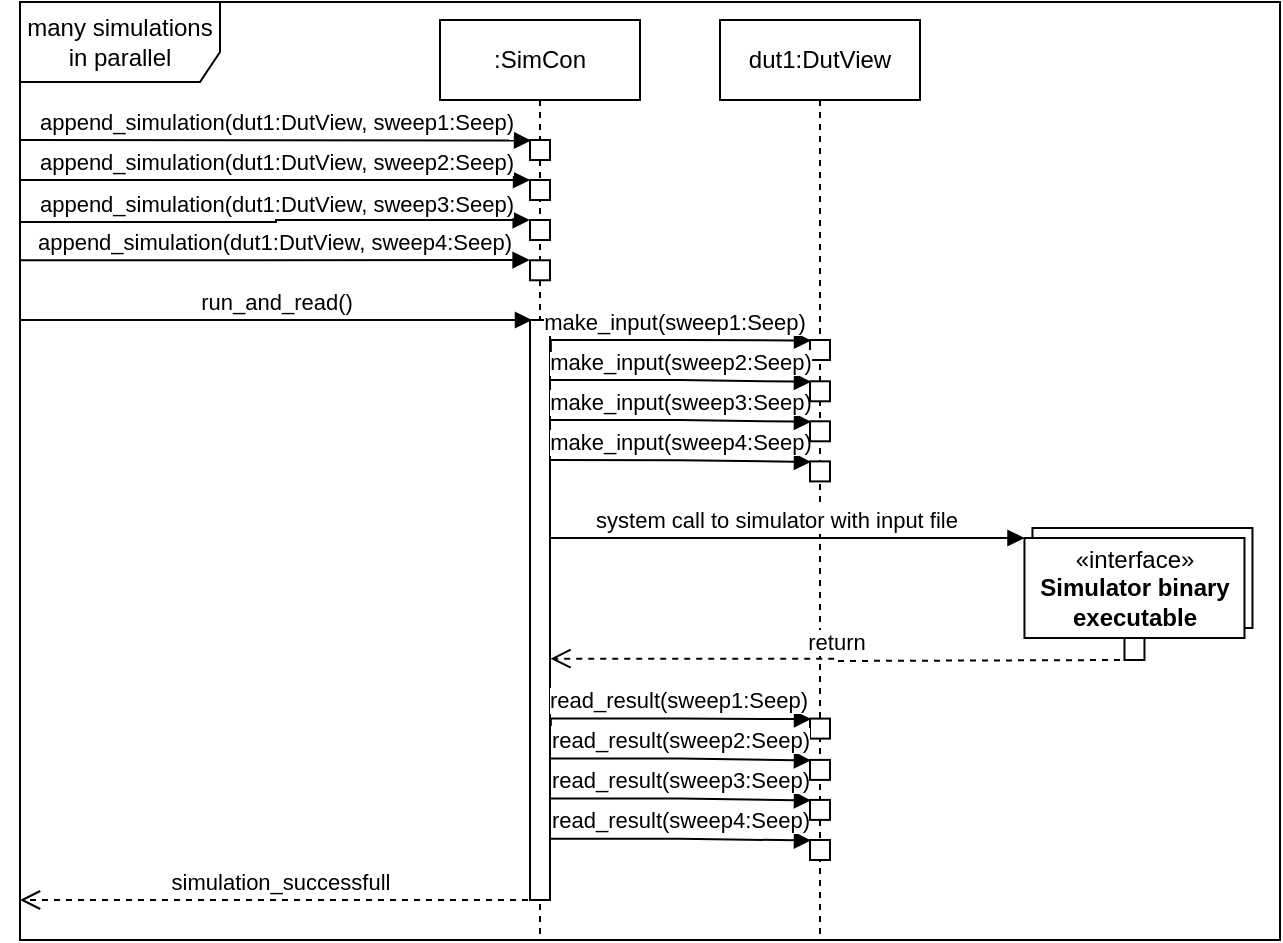 <mxfile version="15.4.0" type="device"><diagram id="iSnUN6U6EYbu0-SaAqe6" name="Page-1"><mxGraphModel dx="760" dy="690" grid="1" gridSize="10" guides="1" tooltips="1" connect="1" arrows="1" fold="1" page="1" pageScale="1" pageWidth="850" pageHeight="1100" math="0" shadow="0"><root><mxCell id="0"/><mxCell id="1" parent="0"/><mxCell id="9-Bo1mmOojWO1LiQ-vEj-42" value="many simulations in parallel" style="shape=umlFrame;whiteSpace=wrap;html=1;width=100;height=40;" parent="1" vertex="1"><mxGeometry x="10" y="11" width="630" height="469" as="geometry"/></mxCell><mxCell id="9-Bo1mmOojWO1LiQ-vEj-3" value="run_and_read()" style="html=1;verticalAlign=bottom;endArrow=block;rounded=0;edgeStyle=orthogonalEdgeStyle;" parent="1" edge="1"><mxGeometry width="80" relative="1" as="geometry"><mxPoint x="10" y="170" as="sourcePoint"/><mxPoint x="266" y="170" as="targetPoint"/><Array as="points"><mxPoint x="266" y="170"/></Array></mxGeometry></mxCell><mxCell id="9-Bo1mmOojWO1LiQ-vEj-4" value="append_simulation(dut1:DutView, sweep1:Seep)" style="html=1;verticalAlign=bottom;endArrow=block;rounded=0;edgeStyle=orthogonalEdgeStyle;entryX=0.05;entryY=0.025;entryDx=0;entryDy=0;entryPerimeter=0;" parent="1" target="9-Bo1mmOojWO1LiQ-vEj-10" edge="1"><mxGeometry width="80" relative="1" as="geometry"><mxPoint x="10" y="80" as="sourcePoint"/><mxPoint x="250" y="110" as="targetPoint"/><Array as="points"><mxPoint x="10" y="80"/></Array></mxGeometry></mxCell><mxCell id="9-Bo1mmOojWO1LiQ-vEj-6" value="append_simulation(dut1:DutView, sweep2:Seep)" style="html=1;verticalAlign=bottom;endArrow=block;rounded=0;edgeStyle=orthogonalEdgeStyle;entryX=0.003;entryY=0;entryDx=0;entryDy=0;entryPerimeter=0;" parent="1" target="9-Bo1mmOojWO1LiQ-vEj-11" edge="1"><mxGeometry width="80" relative="1" as="geometry"><mxPoint x="10" y="100" as="sourcePoint"/><mxPoint x="170" y="100" as="targetPoint"/><Array as="points"><mxPoint x="190" y="100"/><mxPoint x="190" y="100"/></Array><mxPoint as="offset"/></mxGeometry></mxCell><mxCell id="9-Bo1mmOojWO1LiQ-vEj-7" value="append_simulation(dut1:DutView, sweep3:Seep)" style="html=1;verticalAlign=bottom;endArrow=block;rounded=0;edgeStyle=orthogonalEdgeStyle;entryX=-0.015;entryY=0.002;entryDx=0;entryDy=0;entryPerimeter=0;" parent="1" target="9-Bo1mmOojWO1LiQ-vEj-12" edge="1"><mxGeometry width="80" relative="1" as="geometry"><mxPoint x="10" y="121" as="sourcePoint"/><mxPoint x="250" y="120" as="targetPoint"/><Array as="points"><mxPoint x="138" y="121"/><mxPoint x="265" y="120"/></Array><mxPoint as="offset"/></mxGeometry></mxCell><mxCell id="9-Bo1mmOojWO1LiQ-vEj-8" value="append_simulation(dut1:DutView, sweep4:Seep)" style="html=1;verticalAlign=bottom;endArrow=block;rounded=0;edgeStyle=orthogonalEdgeStyle;entryX=-0.02;entryY=-0.017;entryDx=0;entryDy=0;entryPerimeter=0;" parent="1" target="9-Bo1mmOojWO1LiQ-vEj-13" edge="1"><mxGeometry width="80" relative="1" as="geometry"><mxPoint x="10" y="140.14" as="sourcePoint"/><mxPoint x="250" y="140.14" as="targetPoint"/><Array as="points"><mxPoint x="265" y="140"/></Array><mxPoint as="offset"/></mxGeometry></mxCell><mxCell id="9-Bo1mmOojWO1LiQ-vEj-9" value=":SimCon" style="shape=umlLifeline;perimeter=lifelinePerimeter;whiteSpace=wrap;html=1;container=1;collapsible=0;recursiveResize=0;outlineConnect=0;" parent="1" vertex="1"><mxGeometry x="220" y="20" width="100" height="460" as="geometry"/></mxCell><mxCell id="9-Bo1mmOojWO1LiQ-vEj-10" value="" style="html=1;points=[];perimeter=orthogonalPerimeter;" parent="9-Bo1mmOojWO1LiQ-vEj-9" vertex="1"><mxGeometry x="45" y="60" width="10" height="10" as="geometry"/></mxCell><mxCell id="9-Bo1mmOojWO1LiQ-vEj-11" value="" style="html=1;points=[];perimeter=orthogonalPerimeter;" parent="9-Bo1mmOojWO1LiQ-vEj-9" vertex="1"><mxGeometry x="45" y="80" width="10" height="10" as="geometry"/></mxCell><mxCell id="9-Bo1mmOojWO1LiQ-vEj-12" value="" style="html=1;points=[];perimeter=orthogonalPerimeter;" parent="9-Bo1mmOojWO1LiQ-vEj-9" vertex="1"><mxGeometry x="45" y="100" width="10" height="10" as="geometry"/></mxCell><mxCell id="9-Bo1mmOojWO1LiQ-vEj-13" value="" style="html=1;points=[];perimeter=orthogonalPerimeter;" parent="9-Bo1mmOojWO1LiQ-vEj-9" vertex="1"><mxGeometry x="45" y="120.14" width="10" height="10" as="geometry"/></mxCell><mxCell id="9-Bo1mmOojWO1LiQ-vEj-17" value="" style="html=1;points=[];perimeter=orthogonalPerimeter;" parent="9-Bo1mmOojWO1LiQ-vEj-9" vertex="1"><mxGeometry x="45" y="150" width="10" height="290" as="geometry"/></mxCell><mxCell id="9-Bo1mmOojWO1LiQ-vEj-18" value="dut1:DutView" style="shape=umlLifeline;perimeter=lifelinePerimeter;whiteSpace=wrap;html=1;container=1;collapsible=0;recursiveResize=0;outlineConnect=0;" parent="1" vertex="1"><mxGeometry x="360" y="20" width="100" height="460" as="geometry"/></mxCell><mxCell id="9-Bo1mmOojWO1LiQ-vEj-20" value="" style="html=1;points=[];perimeter=orthogonalPerimeter;" parent="9-Bo1mmOojWO1LiQ-vEj-18" vertex="1"><mxGeometry x="45" y="160" width="10" height="10" as="geometry"/></mxCell><mxCell id="9-Bo1mmOojWO1LiQ-vEj-25" value="" style="html=1;points=[];perimeter=orthogonalPerimeter;" parent="9-Bo1mmOojWO1LiQ-vEj-18" vertex="1"><mxGeometry x="45" y="220.7" width="10" height="10" as="geometry"/></mxCell><mxCell id="9-Bo1mmOojWO1LiQ-vEj-26" value="make_input(sweep4:Seep)" style="html=1;verticalAlign=bottom;endArrow=block;rounded=0;edgeStyle=orthogonalEdgeStyle;entryX=0.05;entryY=0.025;entryDx=0;entryDy=0;entryPerimeter=0;exitX=1.044;exitY=0.055;exitDx=0;exitDy=0;exitPerimeter=0;" parent="9-Bo1mmOojWO1LiQ-vEj-18" target="9-Bo1mmOojWO1LiQ-vEj-25" edge="1"><mxGeometry width="80" relative="1" as="geometry"><mxPoint x="-84.56" y="220.05" as="sourcePoint"/><mxPoint x="30" y="250.7" as="targetPoint"/><Array as="points"><mxPoint x="-20" y="219.7"/><mxPoint x="46" y="220.7"/></Array></mxGeometry></mxCell><mxCell id="9-Bo1mmOojWO1LiQ-vEj-24" value="make_input(sweep3:Seep)" style="html=1;verticalAlign=bottom;endArrow=block;rounded=0;edgeStyle=orthogonalEdgeStyle;entryX=0.05;entryY=0.025;entryDx=0;entryDy=0;entryPerimeter=0;exitX=1.044;exitY=0.055;exitDx=0;exitDy=0;exitPerimeter=0;" parent="9-Bo1mmOojWO1LiQ-vEj-18" target="9-Bo1mmOojWO1LiQ-vEj-23" edge="1"><mxGeometry width="80" relative="1" as="geometry"><mxPoint x="-84.56" y="200.0" as="sourcePoint"/><mxPoint x="30" y="230.65" as="targetPoint"/><Array as="points"><mxPoint x="-20" y="199.65"/><mxPoint x="46" y="200.65"/></Array></mxGeometry></mxCell><mxCell id="9-Bo1mmOojWO1LiQ-vEj-23" value="" style="html=1;points=[];perimeter=orthogonalPerimeter;" parent="9-Bo1mmOojWO1LiQ-vEj-18" vertex="1"><mxGeometry x="45" y="200.65" width="10" height="10" as="geometry"/></mxCell><mxCell id="9-Bo1mmOojWO1LiQ-vEj-22" value="make_input(sweep2:Seep)" style="html=1;verticalAlign=bottom;endArrow=block;rounded=0;edgeStyle=orthogonalEdgeStyle;entryX=0.05;entryY=0.025;entryDx=0;entryDy=0;entryPerimeter=0;exitX=1.044;exitY=0.055;exitDx=0;exitDy=0;exitPerimeter=0;" parent="9-Bo1mmOojWO1LiQ-vEj-18" target="9-Bo1mmOojWO1LiQ-vEj-21" edge="1"><mxGeometry width="80" relative="1" as="geometry"><mxPoint x="-84.56" y="180.0" as="sourcePoint"/><mxPoint x="30" y="210.65" as="targetPoint"/><Array as="points"><mxPoint x="-20" y="179.65"/><mxPoint x="46" y="180.65"/></Array></mxGeometry></mxCell><mxCell id="9-Bo1mmOojWO1LiQ-vEj-21" value="" style="html=1;points=[];perimeter=orthogonalPerimeter;" parent="9-Bo1mmOojWO1LiQ-vEj-18" vertex="1"><mxGeometry x="45" y="180.65" width="10" height="10" as="geometry"/></mxCell><mxCell id="9-Bo1mmOojWO1LiQ-vEj-32" value="" style="html=1;points=[];perimeter=orthogonalPerimeter;" parent="9-Bo1mmOojWO1LiQ-vEj-18" vertex="1"><mxGeometry x="45" y="349.3" width="10" height="10" as="geometry"/></mxCell><mxCell id="9-Bo1mmOojWO1LiQ-vEj-33" value="" style="html=1;points=[];perimeter=orthogonalPerimeter;" parent="9-Bo1mmOojWO1LiQ-vEj-18" vertex="1"><mxGeometry x="45" y="410" width="10" height="10" as="geometry"/></mxCell><mxCell id="9-Bo1mmOojWO1LiQ-vEj-34" value="read_result(sweep4:Seep)" style="html=1;verticalAlign=bottom;endArrow=block;rounded=0;edgeStyle=orthogonalEdgeStyle;entryX=0.05;entryY=0.025;entryDx=0;entryDy=0;entryPerimeter=0;exitX=1.044;exitY=0.055;exitDx=0;exitDy=0;exitPerimeter=0;" parent="9-Bo1mmOojWO1LiQ-vEj-18" target="9-Bo1mmOojWO1LiQ-vEj-33" edge="1"><mxGeometry width="80" relative="1" as="geometry"><mxPoint x="-84.56" y="409.35" as="sourcePoint"/><mxPoint x="-330" y="420" as="targetPoint"/><Array as="points"><mxPoint x="-20" y="409"/><mxPoint x="46" y="410"/></Array></mxGeometry></mxCell><mxCell id="9-Bo1mmOojWO1LiQ-vEj-35" value="read_result(sweep3:Seep)" style="html=1;verticalAlign=bottom;endArrow=block;rounded=0;edgeStyle=orthogonalEdgeStyle;entryX=0.05;entryY=0.025;entryDx=0;entryDy=0;entryPerimeter=0;exitX=1.044;exitY=0.055;exitDx=0;exitDy=0;exitPerimeter=0;" parent="9-Bo1mmOojWO1LiQ-vEj-18" target="9-Bo1mmOojWO1LiQ-vEj-36" edge="1"><mxGeometry width="80" relative="1" as="geometry"><mxPoint x="-84.56" y="389.3" as="sourcePoint"/><mxPoint x="-330" y="399.95" as="targetPoint"/><Array as="points"><mxPoint x="-20" y="388.95"/><mxPoint x="46" y="389.95"/></Array></mxGeometry></mxCell><mxCell id="9-Bo1mmOojWO1LiQ-vEj-36" value="" style="html=1;points=[];perimeter=orthogonalPerimeter;" parent="9-Bo1mmOojWO1LiQ-vEj-18" vertex="1"><mxGeometry x="45" y="389.95" width="10" height="10" as="geometry"/></mxCell><mxCell id="9-Bo1mmOojWO1LiQ-vEj-37" value="read_result(sweep2:Seep)" style="html=1;verticalAlign=bottom;endArrow=block;rounded=0;edgeStyle=orthogonalEdgeStyle;entryX=0.05;entryY=0.025;entryDx=0;entryDy=0;entryPerimeter=0;exitX=1.044;exitY=0.055;exitDx=0;exitDy=0;exitPerimeter=0;" parent="9-Bo1mmOojWO1LiQ-vEj-18" target="9-Bo1mmOojWO1LiQ-vEj-38" edge="1"><mxGeometry width="80" relative="1" as="geometry"><mxPoint x="-84.56" y="369.3" as="sourcePoint"/><mxPoint x="-330" y="379.95" as="targetPoint"/><Array as="points"><mxPoint x="-20" y="368.95"/><mxPoint x="46" y="369.95"/></Array></mxGeometry></mxCell><mxCell id="9-Bo1mmOojWO1LiQ-vEj-38" value="" style="html=1;points=[];perimeter=orthogonalPerimeter;" parent="9-Bo1mmOojWO1LiQ-vEj-18" vertex="1"><mxGeometry x="45" y="369.95" width="10" height="10" as="geometry"/></mxCell><mxCell id="9-Bo1mmOojWO1LiQ-vEj-39" value="read_result(sweep1:Seep)" style="html=1;verticalAlign=bottom;endArrow=block;rounded=0;edgeStyle=orthogonalEdgeStyle;entryX=0.05;entryY=0.025;entryDx=0;entryDy=0;entryPerimeter=0;exitX=1.044;exitY=0.055;exitDx=0;exitDy=0;exitPerimeter=0;" parent="9-Bo1mmOojWO1LiQ-vEj-18" target="9-Bo1mmOojWO1LiQ-vEj-32" edge="1"><mxGeometry width="80" relative="1" as="geometry"><mxPoint x="-84.56" y="353.05" as="sourcePoint"/><mxPoint x="30" y="379.3" as="targetPoint"/><Array as="points"><mxPoint x="-85" y="349.3"/><mxPoint x="-20" y="349.3"/></Array></mxGeometry></mxCell><mxCell id="9-Bo1mmOojWO1LiQ-vEj-19" value="make_input(sweep1:Seep)" style="html=1;verticalAlign=bottom;endArrow=block;rounded=0;edgeStyle=orthogonalEdgeStyle;entryX=0.05;entryY=0.025;entryDx=0;entryDy=0;entryPerimeter=0;exitX=1.044;exitY=0.055;exitDx=0;exitDy=0;exitPerimeter=0;" parent="1" source="9-Bo1mmOojWO1LiQ-vEj-17" target="9-Bo1mmOojWO1LiQ-vEj-20" edge="1"><mxGeometry width="80" relative="1" as="geometry"><mxPoint x="260" y="180" as="sourcePoint"/><mxPoint x="390" y="210" as="targetPoint"/><Array as="points"><mxPoint x="275" y="180"/><mxPoint x="340" y="180"/></Array></mxGeometry></mxCell><mxCell id="9-Bo1mmOojWO1LiQ-vEj-27" value="«interface»&lt;br&gt;&lt;b&gt;Simulator binary&lt;br&gt;executable&lt;br&gt;&lt;/b&gt;" style="html=1;" parent="1" vertex="1"><mxGeometry x="516.24" y="274" width="110" height="50" as="geometry"/></mxCell><mxCell id="9-Bo1mmOojWO1LiQ-vEj-28" value="«interface»&lt;br&gt;&lt;b&gt;Simulator binary&lt;br&gt;executable&lt;br&gt;&lt;/b&gt;" style="html=1;" parent="1" vertex="1"><mxGeometry x="512.24" y="279" width="110" height="50" as="geometry"/></mxCell><mxCell id="9-Bo1mmOojWO1LiQ-vEj-30" value="system call to simulator with input file" style="html=1;verticalAlign=bottom;endArrow=block;rounded=0;edgeStyle=orthogonalEdgeStyle;exitX=0.976;exitY=0.596;exitDx=0;exitDy=0;exitPerimeter=0;entryX=0;entryY=0;entryDx=0;entryDy=0;" parent="1" target="9-Bo1mmOojWO1LiQ-vEj-28" edge="1"><mxGeometry width="80" relative="1" as="geometry"><mxPoint x="275" y="291.32" as="sourcePoint"/><mxPoint x="360.24" y="290" as="targetPoint"/><Array as="points"><mxPoint x="275.24" y="279"/></Array></mxGeometry></mxCell><mxCell id="9-Bo1mmOojWO1LiQ-vEj-31" value="" style="html=1;points=[];perimeter=orthogonalPerimeter;" parent="1" vertex="1"><mxGeometry x="562.24" y="329" width="10" height="11" as="geometry"/></mxCell><mxCell id="9-Bo1mmOojWO1LiQ-vEj-40" value="return" style="html=1;verticalAlign=bottom;endArrow=open;dashed=1;endSize=8;rounded=0;edgeStyle=orthogonalEdgeStyle;entryX=1.025;entryY=0.584;entryDx=0;entryDy=0;entryPerimeter=0;" parent="1" target="9-Bo1mmOojWO1LiQ-vEj-17" edge="1"><mxGeometry relative="1" as="geometry"><mxPoint x="560" y="340" as="sourcePoint"/><mxPoint x="280" y="340" as="targetPoint"/></mxGeometry></mxCell><mxCell id="9-Bo1mmOojWO1LiQ-vEj-41" value="simulation_successfull" style="html=1;verticalAlign=bottom;endArrow=open;dashed=1;endSize=8;rounded=0;edgeStyle=orthogonalEdgeStyle;" parent="1" edge="1"><mxGeometry relative="1" as="geometry"><mxPoint x="270" y="460" as="sourcePoint"/><mxPoint x="10" y="460" as="targetPoint"/></mxGeometry></mxCell></root></mxGraphModel></diagram></mxfile>